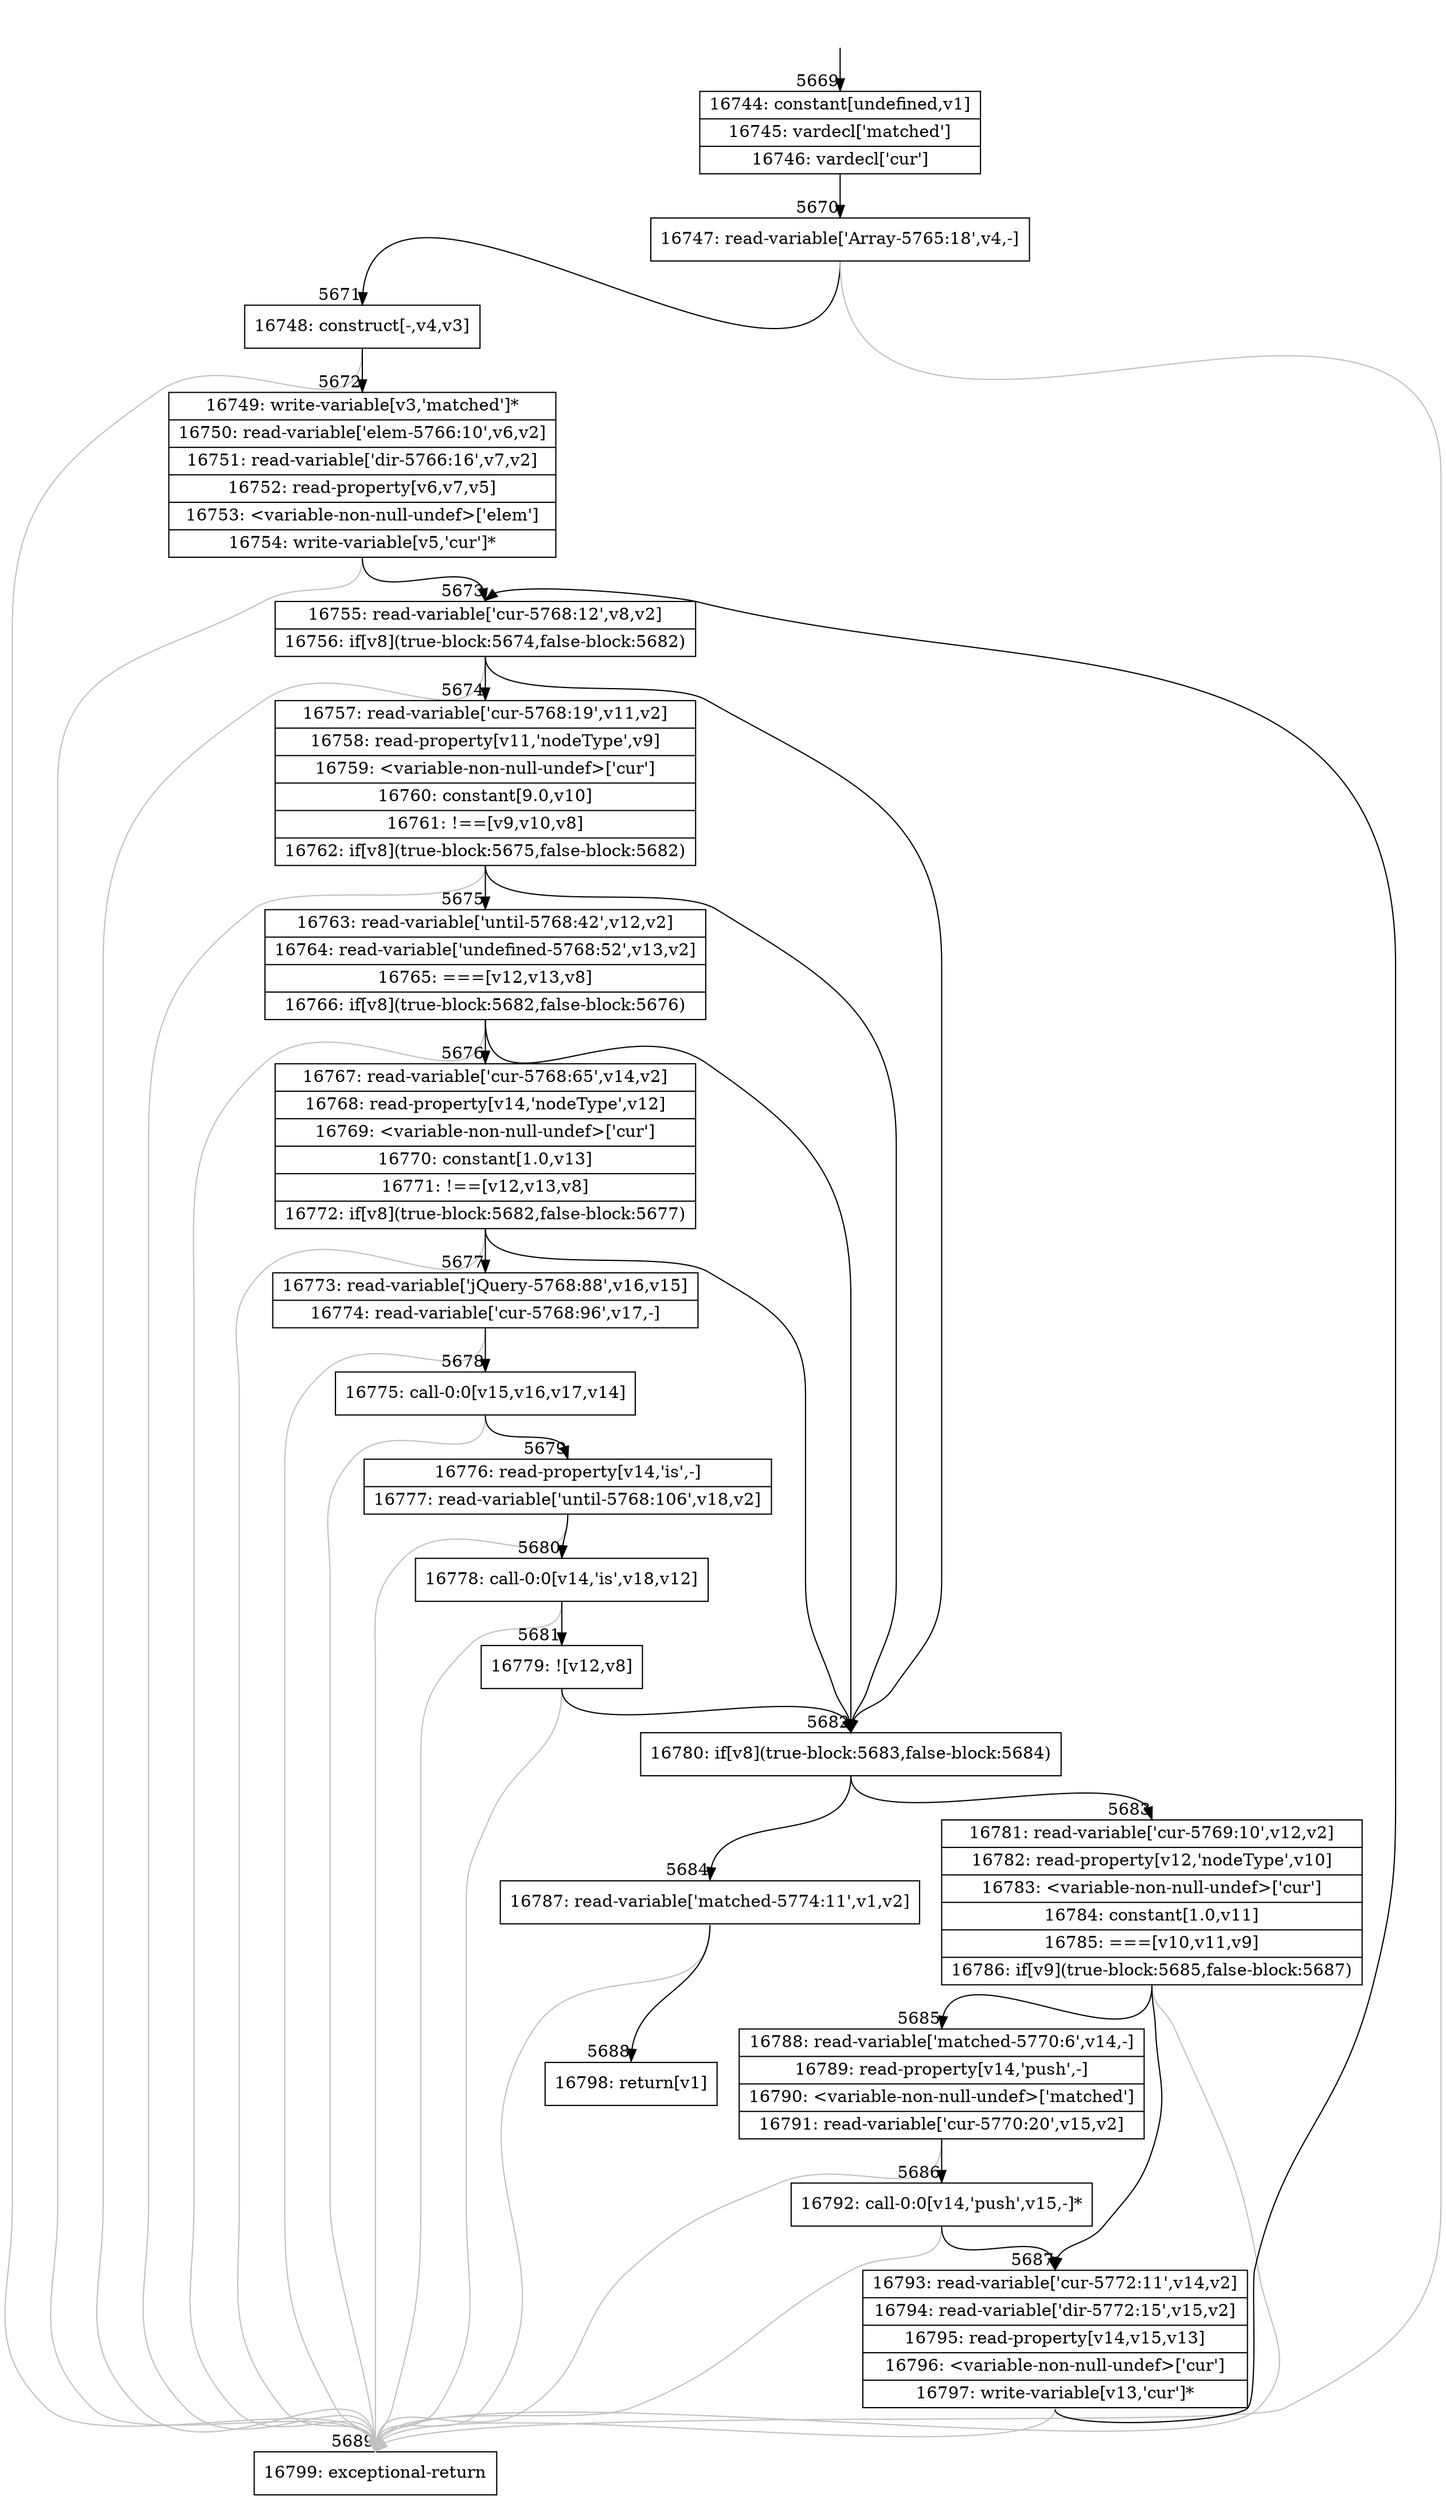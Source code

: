 digraph {
rankdir="TD"
BB_entry365[shape=none,label=""];
BB_entry365 -> BB5669 [tailport=s, headport=n, headlabel="    5669"]
BB5669 [shape=record label="{16744: constant[undefined,v1]|16745: vardecl['matched']|16746: vardecl['cur']}" ] 
BB5669 -> BB5670 [tailport=s, headport=n, headlabel="      5670"]
BB5670 [shape=record label="{16747: read-variable['Array-5765:18',v4,-]}" ] 
BB5670 -> BB5671 [tailport=s, headport=n, headlabel="      5671"]
BB5670 -> BB5689 [tailport=s, headport=n, color=gray, headlabel="      5689"]
BB5671 [shape=record label="{16748: construct[-,v4,v3]}" ] 
BB5671 -> BB5672 [tailport=s, headport=n, headlabel="      5672"]
BB5671 -> BB5689 [tailport=s, headport=n, color=gray]
BB5672 [shape=record label="{16749: write-variable[v3,'matched']*|16750: read-variable['elem-5766:10',v6,v2]|16751: read-variable['dir-5766:16',v7,v2]|16752: read-property[v6,v7,v5]|16753: \<variable-non-null-undef\>['elem']|16754: write-variable[v5,'cur']*}" ] 
BB5672 -> BB5673 [tailport=s, headport=n, headlabel="      5673"]
BB5672 -> BB5689 [tailport=s, headport=n, color=gray]
BB5673 [shape=record label="{16755: read-variable['cur-5768:12',v8,v2]|16756: if[v8](true-block:5674,false-block:5682)}" ] 
BB5673 -> BB5682 [tailport=s, headport=n, headlabel="      5682"]
BB5673 -> BB5674 [tailport=s, headport=n, headlabel="      5674"]
BB5673 -> BB5689 [tailport=s, headport=n, color=gray]
BB5674 [shape=record label="{16757: read-variable['cur-5768:19',v11,v2]|16758: read-property[v11,'nodeType',v9]|16759: \<variable-non-null-undef\>['cur']|16760: constant[9.0,v10]|16761: !==[v9,v10,v8]|16762: if[v8](true-block:5675,false-block:5682)}" ] 
BB5674 -> BB5682 [tailport=s, headport=n]
BB5674 -> BB5675 [tailport=s, headport=n, headlabel="      5675"]
BB5674 -> BB5689 [tailport=s, headport=n, color=gray]
BB5675 [shape=record label="{16763: read-variable['until-5768:42',v12,v2]|16764: read-variable['undefined-5768:52',v13,v2]|16765: ===[v12,v13,v8]|16766: if[v8](true-block:5682,false-block:5676)}" ] 
BB5675 -> BB5682 [tailport=s, headport=n]
BB5675 -> BB5676 [tailport=s, headport=n, headlabel="      5676"]
BB5675 -> BB5689 [tailport=s, headport=n, color=gray]
BB5676 [shape=record label="{16767: read-variable['cur-5768:65',v14,v2]|16768: read-property[v14,'nodeType',v12]|16769: \<variable-non-null-undef\>['cur']|16770: constant[1.0,v13]|16771: !==[v12,v13,v8]|16772: if[v8](true-block:5682,false-block:5677)}" ] 
BB5676 -> BB5682 [tailport=s, headport=n]
BB5676 -> BB5677 [tailport=s, headport=n, headlabel="      5677"]
BB5676 -> BB5689 [tailport=s, headport=n, color=gray]
BB5677 [shape=record label="{16773: read-variable['jQuery-5768:88',v16,v15]|16774: read-variable['cur-5768:96',v17,-]}" ] 
BB5677 -> BB5678 [tailport=s, headport=n, headlabel="      5678"]
BB5677 -> BB5689 [tailport=s, headport=n, color=gray]
BB5678 [shape=record label="{16775: call-0:0[v15,v16,v17,v14]}" ] 
BB5678 -> BB5679 [tailport=s, headport=n, headlabel="      5679"]
BB5678 -> BB5689 [tailport=s, headport=n, color=gray]
BB5679 [shape=record label="{16776: read-property[v14,'is',-]|16777: read-variable['until-5768:106',v18,v2]}" ] 
BB5679 -> BB5680 [tailport=s, headport=n, headlabel="      5680"]
BB5679 -> BB5689 [tailport=s, headport=n, color=gray]
BB5680 [shape=record label="{16778: call-0:0[v14,'is',v18,v12]}" ] 
BB5680 -> BB5681 [tailport=s, headport=n, headlabel="      5681"]
BB5680 -> BB5689 [tailport=s, headport=n, color=gray]
BB5681 [shape=record label="{16779: ![v12,v8]}" ] 
BB5681 -> BB5682 [tailport=s, headport=n]
BB5681 -> BB5689 [tailport=s, headport=n, color=gray]
BB5682 [shape=record label="{16780: if[v8](true-block:5683,false-block:5684)}" ] 
BB5682 -> BB5683 [tailport=s, headport=n, headlabel="      5683"]
BB5682 -> BB5684 [tailport=s, headport=n, headlabel="      5684"]
BB5683 [shape=record label="{16781: read-variable['cur-5769:10',v12,v2]|16782: read-property[v12,'nodeType',v10]|16783: \<variable-non-null-undef\>['cur']|16784: constant[1.0,v11]|16785: ===[v10,v11,v9]|16786: if[v9](true-block:5685,false-block:5687)}" ] 
BB5683 -> BB5685 [tailport=s, headport=n, headlabel="      5685"]
BB5683 -> BB5687 [tailport=s, headport=n, headlabel="      5687"]
BB5683 -> BB5689 [tailport=s, headport=n, color=gray]
BB5684 [shape=record label="{16787: read-variable['matched-5774:11',v1,v2]}" ] 
BB5684 -> BB5688 [tailport=s, headport=n, headlabel="      5688"]
BB5684 -> BB5689 [tailport=s, headport=n, color=gray]
BB5685 [shape=record label="{16788: read-variable['matched-5770:6',v14,-]|16789: read-property[v14,'push',-]|16790: \<variable-non-null-undef\>['matched']|16791: read-variable['cur-5770:20',v15,v2]}" ] 
BB5685 -> BB5686 [tailport=s, headport=n, headlabel="      5686"]
BB5685 -> BB5689 [tailport=s, headport=n, color=gray]
BB5686 [shape=record label="{16792: call-0:0[v14,'push',v15,-]*}" ] 
BB5686 -> BB5687 [tailport=s, headport=n]
BB5686 -> BB5689 [tailport=s, headport=n, color=gray]
BB5687 [shape=record label="{16793: read-variable['cur-5772:11',v14,v2]|16794: read-variable['dir-5772:15',v15,v2]|16795: read-property[v14,v15,v13]|16796: \<variable-non-null-undef\>['cur']|16797: write-variable[v13,'cur']*}" ] 
BB5687 -> BB5673 [tailport=s, headport=n]
BB5687 -> BB5689 [tailport=s, headport=n, color=gray]
BB5688 [shape=record label="{16798: return[v1]}" ] 
BB5689 [shape=record label="{16799: exceptional-return}" ] 
}
